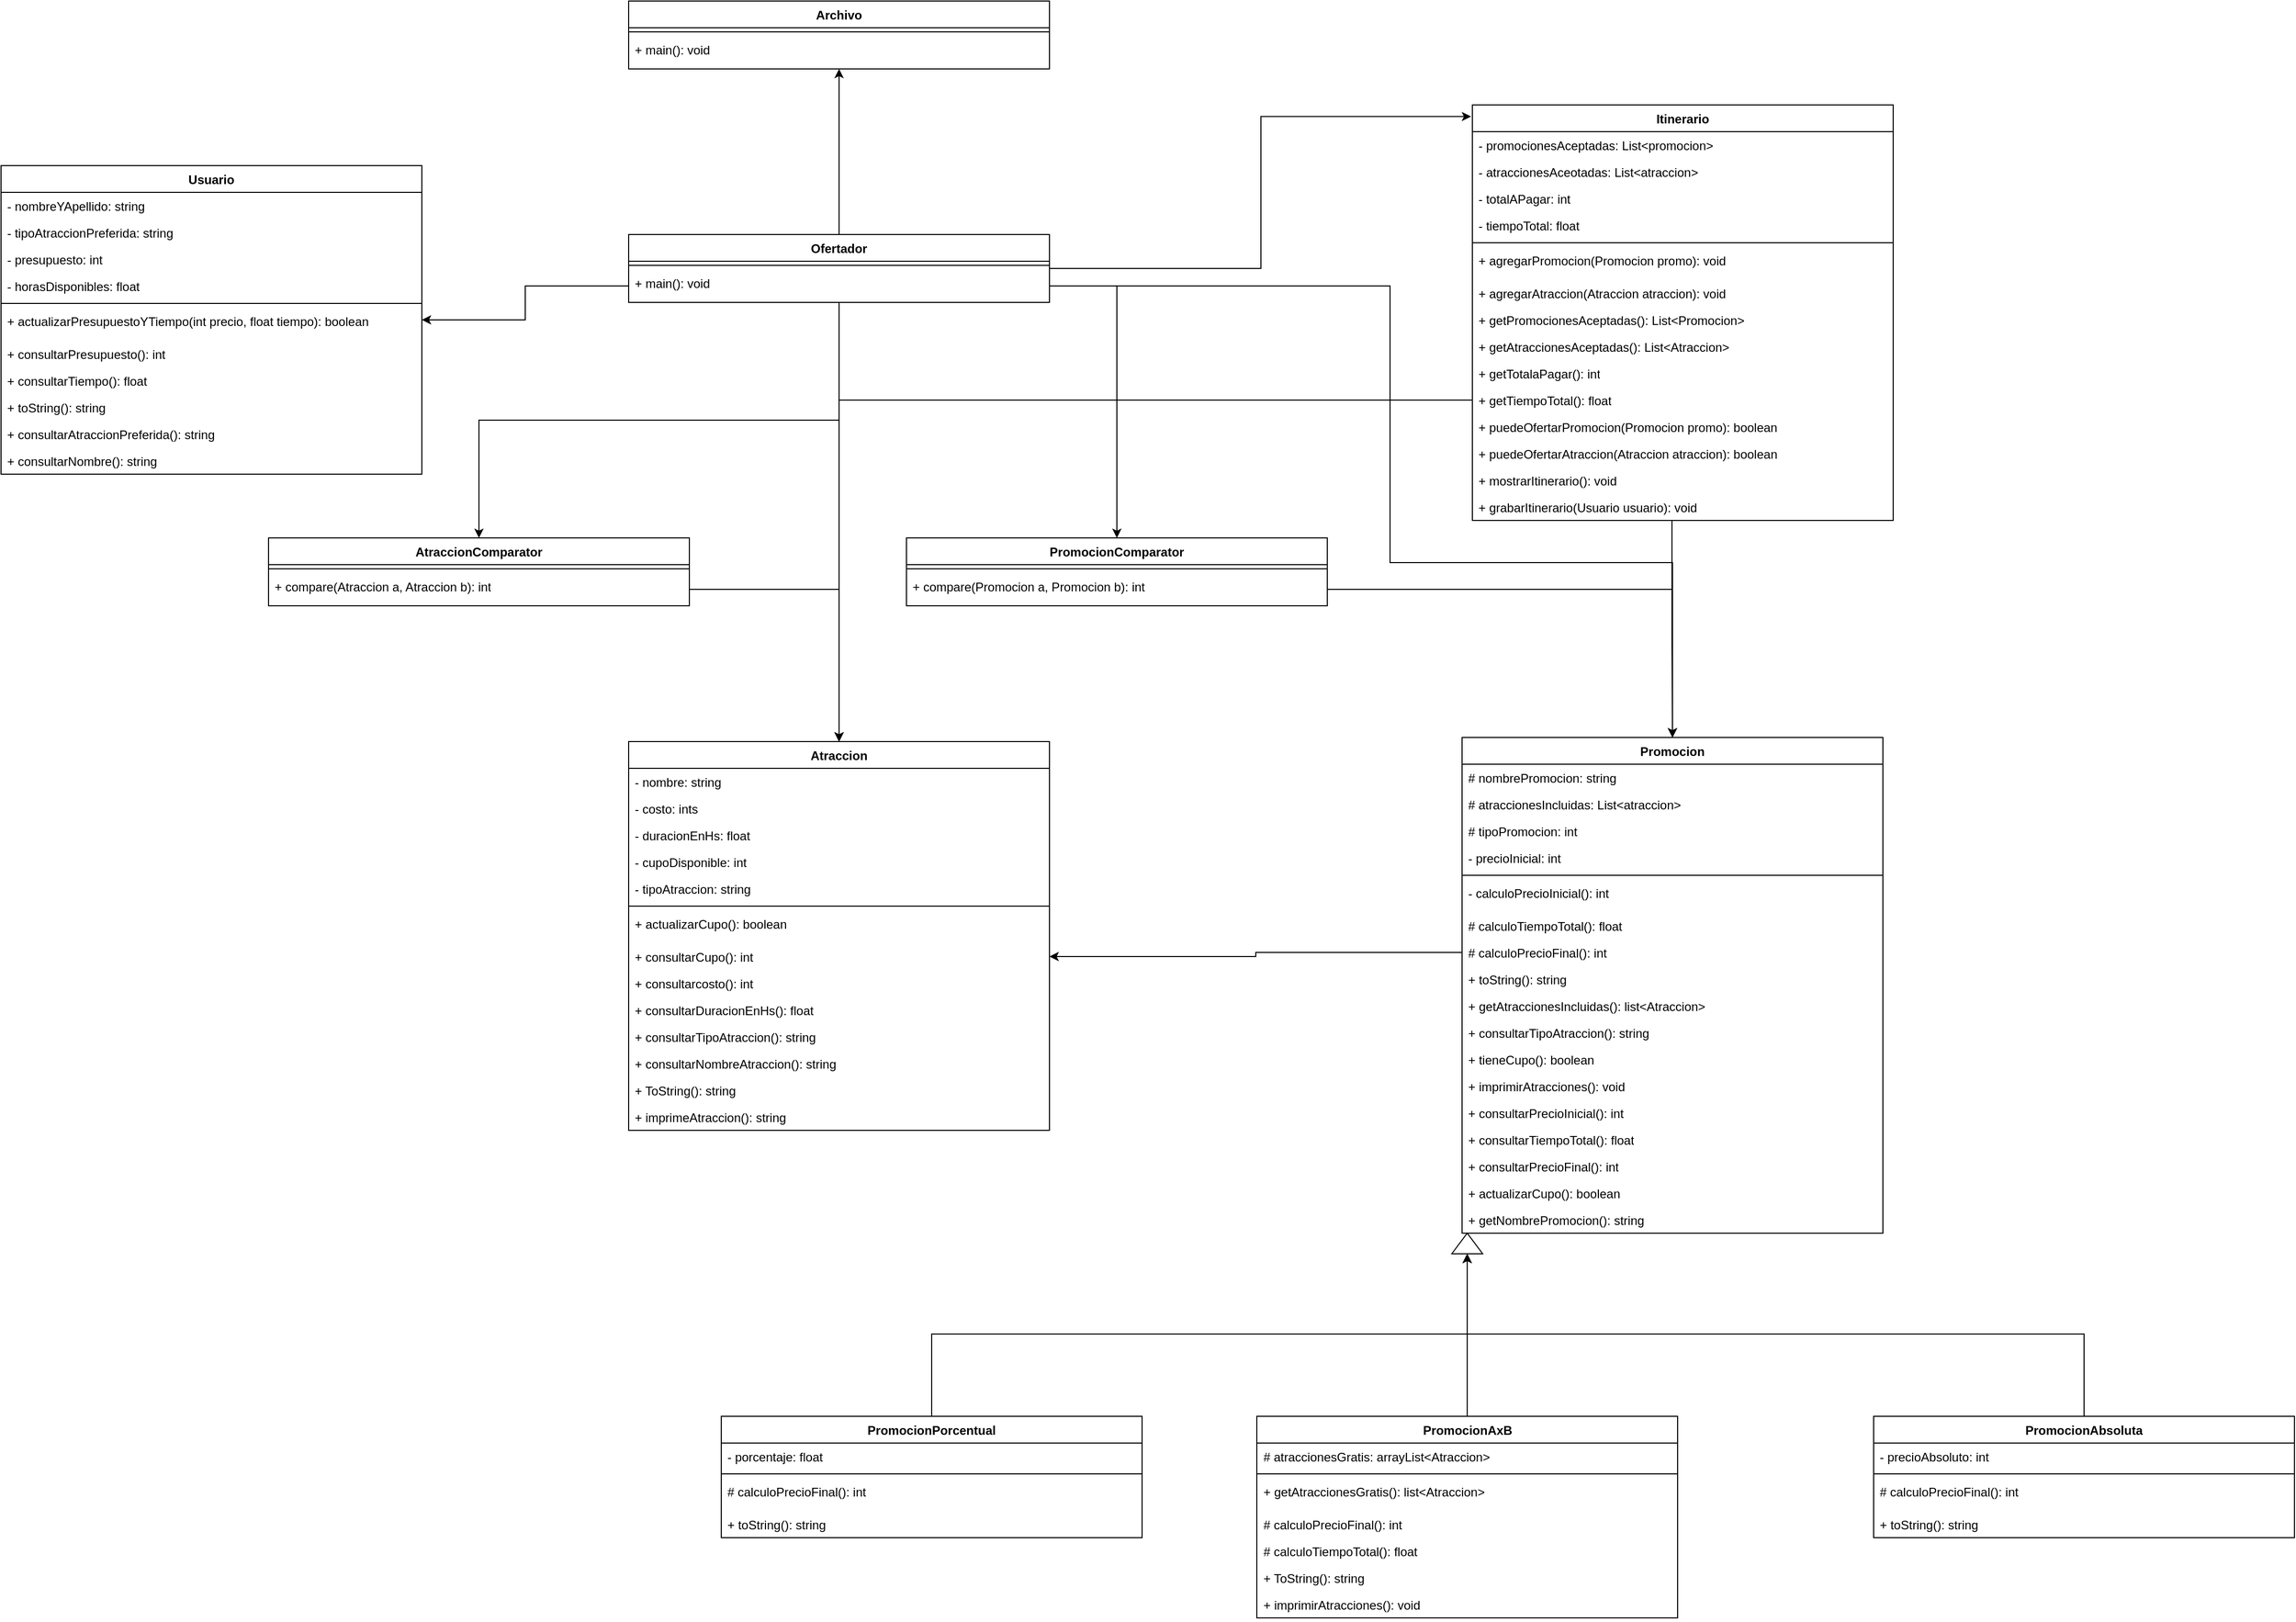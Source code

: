 <mxfile version="14.9.6" type="device"><diagram name="Page-1" id="3zeW66fI66G9H3fedwcW"><mxGraphModel dx="1487" dy="1856" grid="1" gridSize="10" guides="1" tooltips="1" connect="1" arrows="1" fold="1" page="1" pageScale="1" pageWidth="827" pageHeight="1169" math="0" shadow="0"><root><mxCell id="0"/><mxCell id="1" parent="0"/><mxCell id="dffVKdF7qDzuD91otGVz-9" value="Usuario" style="swimlane;fontStyle=1;align=center;verticalAlign=top;childLayout=stackLayout;horizontal=1;startSize=26;horizontalStack=0;resizeParent=1;resizeParentMax=0;resizeLast=0;collapsible=1;marginBottom=0;whiteSpace=wrap;html=1;" parent="1" vertex="1"><mxGeometry x="50" y="94" width="409" height="300" as="geometry"/></mxCell><mxCell id="dffVKdF7qDzuD91otGVz-10" value="- nombreYApellido: string" style="text;strokeColor=none;fillColor=none;align=left;verticalAlign=top;spacingLeft=4;spacingRight=4;overflow=hidden;rotatable=0;points=[[0,0.5],[1,0.5]];portConstraint=eastwest;whiteSpace=wrap;html=1;" parent="dffVKdF7qDzuD91otGVz-9" vertex="1"><mxGeometry y="26" width="409" height="26" as="geometry"/></mxCell><mxCell id="dffVKdF7qDzuD91otGVz-11" value="- tipoAtraccionPreferida: string" style="text;strokeColor=none;fillColor=none;align=left;verticalAlign=top;spacingLeft=4;spacingRight=4;overflow=hidden;rotatable=0;points=[[0,0.5],[1,0.5]];portConstraint=eastwest;whiteSpace=wrap;html=1;" parent="dffVKdF7qDzuD91otGVz-9" vertex="1"><mxGeometry y="52" width="409" height="26" as="geometry"/></mxCell><mxCell id="dffVKdF7qDzuD91otGVz-12" value="- presupuesto: int&lt;span style=&quot;white-space: pre&quot;&gt;&#9;&lt;/span&gt;" style="text;strokeColor=none;fillColor=none;align=left;verticalAlign=top;spacingLeft=4;spacingRight=4;overflow=hidden;rotatable=0;points=[[0,0.5],[1,0.5]];portConstraint=eastwest;whiteSpace=wrap;html=1;" parent="dffVKdF7qDzuD91otGVz-9" vertex="1"><mxGeometry y="78" width="409" height="26" as="geometry"/></mxCell><mxCell id="dffVKdF7qDzuD91otGVz-13" value="- horasDisponibles: float" style="text;strokeColor=none;fillColor=none;align=left;verticalAlign=top;spacingLeft=4;spacingRight=4;overflow=hidden;rotatable=0;points=[[0,0.5],[1,0.5]];portConstraint=eastwest;whiteSpace=wrap;html=1;" parent="dffVKdF7qDzuD91otGVz-9" vertex="1"><mxGeometry y="104" width="409" height="26" as="geometry"/></mxCell><mxCell id="dffVKdF7qDzuD91otGVz-14" value="" style="line;strokeWidth=1;fillColor=none;align=left;verticalAlign=middle;spacingTop=-1;spacingLeft=3;spacingRight=3;rotatable=0;labelPosition=right;points=[];portConstraint=eastwest;strokeColor=inherit;" parent="dffVKdF7qDzuD91otGVz-9" vertex="1"><mxGeometry y="130" width="409" height="8" as="geometry"/></mxCell><mxCell id="dffVKdF7qDzuD91otGVz-15" value="+ actualizarPresupuestoYTiempo(int precio, float tiempo): boolean" style="text;strokeColor=none;fillColor=none;align=left;verticalAlign=top;spacingLeft=4;spacingRight=4;overflow=hidden;rotatable=0;points=[[0,0.5],[1,0.5]];portConstraint=eastwest;whiteSpace=wrap;html=1;" parent="dffVKdF7qDzuD91otGVz-9" vertex="1"><mxGeometry y="138" width="409" height="32" as="geometry"/></mxCell><mxCell id="dffVKdF7qDzuD91otGVz-16" value="+ consultarPresupuesto(): int" style="text;strokeColor=none;fillColor=none;align=left;verticalAlign=top;spacingLeft=4;spacingRight=4;overflow=hidden;rotatable=0;points=[[0,0.5],[1,0.5]];portConstraint=eastwest;whiteSpace=wrap;html=1;" parent="dffVKdF7qDzuD91otGVz-9" vertex="1"><mxGeometry y="170" width="409" height="26" as="geometry"/></mxCell><mxCell id="dffVKdF7qDzuD91otGVz-28" value="+ consultarTiempo(): float" style="text;strokeColor=none;fillColor=none;align=left;verticalAlign=top;spacingLeft=4;spacingRight=4;overflow=hidden;rotatable=0;points=[[0,0.5],[1,0.5]];portConstraint=eastwest;whiteSpace=wrap;html=1;" parent="dffVKdF7qDzuD91otGVz-9" vertex="1"><mxGeometry y="196" width="409" height="26" as="geometry"/></mxCell><mxCell id="dffVKdF7qDzuD91otGVz-29" value="+ toString(): string" style="text;strokeColor=none;fillColor=none;align=left;verticalAlign=top;spacingLeft=4;spacingRight=4;overflow=hidden;rotatable=0;points=[[0,0.5],[1,0.5]];portConstraint=eastwest;whiteSpace=wrap;html=1;" parent="dffVKdF7qDzuD91otGVz-9" vertex="1"><mxGeometry y="222" width="409" height="26" as="geometry"/></mxCell><mxCell id="dffVKdF7qDzuD91otGVz-50" value="+ consultarAtraccionPreferida(): string" style="text;strokeColor=none;fillColor=none;align=left;verticalAlign=top;spacingLeft=4;spacingRight=4;overflow=hidden;rotatable=0;points=[[0,0.5],[1,0.5]];portConstraint=eastwest;whiteSpace=wrap;html=1;" parent="dffVKdF7qDzuD91otGVz-9" vertex="1"><mxGeometry y="248" width="409" height="26" as="geometry"/></mxCell><mxCell id="dffVKdF7qDzuD91otGVz-51" value="+ consultarNombre(): string" style="text;strokeColor=none;fillColor=none;align=left;verticalAlign=top;spacingLeft=4;spacingRight=4;overflow=hidden;rotatable=0;points=[[0,0.5],[1,0.5]];portConstraint=eastwest;whiteSpace=wrap;html=1;" parent="dffVKdF7qDzuD91otGVz-9" vertex="1"><mxGeometry y="274" width="409" height="26" as="geometry"/></mxCell><mxCell id="ygkZCe5_BFqrU6f6_W9n-13" style="edgeStyle=orthogonalEdgeStyle;rounded=0;orthogonalLoop=1;jettySize=auto;html=1;entryX=0;entryY=0.5;entryDx=0;entryDy=0;" edge="1" parent="1" source="dffVKdF7qDzuD91otGVz-52" target="ygkZCe5_BFqrU6f6_W9n-10"><mxGeometry relative="1" as="geometry"><Array as="points"><mxPoint x="955" y="1230"/><mxPoint x="1475" y="1230"/></Array></mxGeometry></mxCell><mxCell id="dffVKdF7qDzuD91otGVz-52" value="PromocionPorcentual" style="swimlane;fontStyle=1;align=center;verticalAlign=top;childLayout=stackLayout;horizontal=1;startSize=26;horizontalStack=0;resizeParent=1;resizeParentMax=0;resizeLast=0;collapsible=1;marginBottom=0;whiteSpace=wrap;html=1;" parent="1" vertex="1"><mxGeometry x="750" y="1310" width="409" height="118" as="geometry"/></mxCell><mxCell id="dffVKdF7qDzuD91otGVz-53" value="- porcentaje: float" style="text;strokeColor=none;fillColor=none;align=left;verticalAlign=top;spacingLeft=4;spacingRight=4;overflow=hidden;rotatable=0;points=[[0,0.5],[1,0.5]];portConstraint=eastwest;whiteSpace=wrap;html=1;" parent="dffVKdF7qDzuD91otGVz-52" vertex="1"><mxGeometry y="26" width="409" height="26" as="geometry"/></mxCell><mxCell id="dffVKdF7qDzuD91otGVz-57" value="" style="line;strokeWidth=1;fillColor=none;align=left;verticalAlign=middle;spacingTop=-1;spacingLeft=3;spacingRight=3;rotatable=0;labelPosition=right;points=[];portConstraint=eastwest;strokeColor=inherit;" parent="dffVKdF7qDzuD91otGVz-52" vertex="1"><mxGeometry y="52" width="409" height="8" as="geometry"/></mxCell><mxCell id="dffVKdF7qDzuD91otGVz-58" value="# calculoPrecioFinal(): int" style="text;strokeColor=none;fillColor=none;align=left;verticalAlign=top;spacingLeft=4;spacingRight=4;overflow=hidden;rotatable=0;points=[[0,0.5],[1,0.5]];portConstraint=eastwest;whiteSpace=wrap;html=1;" parent="dffVKdF7qDzuD91otGVz-52" vertex="1"><mxGeometry y="60" width="409" height="32" as="geometry"/></mxCell><mxCell id="dffVKdF7qDzuD91otGVz-61" value="+ toString(): string" style="text;strokeColor=none;fillColor=none;align=left;verticalAlign=top;spacingLeft=4;spacingRight=4;overflow=hidden;rotatable=0;points=[[0,0.5],[1,0.5]];portConstraint=eastwest;whiteSpace=wrap;html=1;" parent="dffVKdF7qDzuD91otGVz-52" vertex="1"><mxGeometry y="92" width="409" height="26" as="geometry"/></mxCell><mxCell id="ygkZCe5_BFqrU6f6_W9n-12" style="edgeStyle=orthogonalEdgeStyle;rounded=0;orthogonalLoop=1;jettySize=auto;html=1;entryX=0;entryY=0.5;entryDx=0;entryDy=0;" edge="1" parent="1" source="dffVKdF7qDzuD91otGVz-64" target="ygkZCe5_BFqrU6f6_W9n-10"><mxGeometry relative="1" as="geometry"/></mxCell><mxCell id="dffVKdF7qDzuD91otGVz-64" value="PromocionAxB" style="swimlane;fontStyle=1;align=center;verticalAlign=top;childLayout=stackLayout;horizontal=1;startSize=26;horizontalStack=0;resizeParent=1;resizeParentMax=0;resizeLast=0;collapsible=1;marginBottom=0;whiteSpace=wrap;html=1;" parent="1" vertex="1"><mxGeometry x="1270.5" y="1310" width="409" height="196" as="geometry"/></mxCell><mxCell id="dffVKdF7qDzuD91otGVz-65" value="# atraccionesGratis: arrayList&amp;lt;Atraccion&amp;gt;" style="text;strokeColor=none;fillColor=none;align=left;verticalAlign=top;spacingLeft=4;spacingRight=4;overflow=hidden;rotatable=0;points=[[0,0.5],[1,0.5]];portConstraint=eastwest;whiteSpace=wrap;html=1;" parent="dffVKdF7qDzuD91otGVz-64" vertex="1"><mxGeometry y="26" width="409" height="26" as="geometry"/></mxCell><mxCell id="dffVKdF7qDzuD91otGVz-66" value="" style="line;strokeWidth=1;fillColor=none;align=left;verticalAlign=middle;spacingTop=-1;spacingLeft=3;spacingRight=3;rotatable=0;labelPosition=right;points=[];portConstraint=eastwest;strokeColor=inherit;" parent="dffVKdF7qDzuD91otGVz-64" vertex="1"><mxGeometry y="52" width="409" height="8" as="geometry"/></mxCell><mxCell id="dffVKdF7qDzuD91otGVz-67" value="+ getAtraccionesGratis(): list&amp;lt;Atraccion&amp;gt;" style="text;strokeColor=none;fillColor=none;align=left;verticalAlign=top;spacingLeft=4;spacingRight=4;overflow=hidden;rotatable=0;points=[[0,0.5],[1,0.5]];portConstraint=eastwest;whiteSpace=wrap;html=1;" parent="dffVKdF7qDzuD91otGVz-64" vertex="1"><mxGeometry y="60" width="409" height="32" as="geometry"/></mxCell><mxCell id="dffVKdF7qDzuD91otGVz-68" value="# calculoPrecioFinal(): int" style="text;strokeColor=none;fillColor=none;align=left;verticalAlign=top;spacingLeft=4;spacingRight=4;overflow=hidden;rotatable=0;points=[[0,0.5],[1,0.5]];portConstraint=eastwest;whiteSpace=wrap;html=1;" parent="dffVKdF7qDzuD91otGVz-64" vertex="1"><mxGeometry y="92" width="409" height="26" as="geometry"/></mxCell><mxCell id="dffVKdF7qDzuD91otGVz-69" value="# calculoTiempoTotal(): float" style="text;strokeColor=none;fillColor=none;align=left;verticalAlign=top;spacingLeft=4;spacingRight=4;overflow=hidden;rotatable=0;points=[[0,0.5],[1,0.5]];portConstraint=eastwest;whiteSpace=wrap;html=1;" parent="dffVKdF7qDzuD91otGVz-64" vertex="1"><mxGeometry y="118" width="409" height="26" as="geometry"/></mxCell><mxCell id="dffVKdF7qDzuD91otGVz-70" value="+ ToString(): string&lt;span style=&quot;color: rgba(0 , 0 , 0 , 0) ; font-family: monospace ; font-size: 0px&quot;&gt;%3CmxGraphModel%3E%3Croot%3E%3CmxCell%20id%3D%220%22%2F%3E%3CmxCell%20id%3D%221%22%20parent%3D%220%22%2F%3E%3CmxCell%20id%3D%222%22%20value%3D%22%2B%20calculoTiempoTotal()%3A%20float%22%20style%3D%22text%3BstrokeColor%3Dnone%3BfillColor%3Dnone%3Balign%3Dleft%3BverticalAlign%3Dtop%3BspacingLeft%3D4%3BspacingRight%3D4%3Boverflow%3Dhidden%3Brotatable%3D0%3Bpoints%3D%5B%5B0%2C0.5%5D%2C%5B1%2C0.5%5D%5D%3BportConstraint%3Deastwest%3BwhiteSpace%3Dwrap%3Bhtml%3D1%3B%22%20vertex%3D%221%22%20parent%3D%221%22%3E%3CmxGeometry%20x%3D%221510%22%20y%3D%22-542%22%20width%3D%22409%22%20height%3D%2226%22%20as%3D%22geometry%22%2F%3E%3C%2FmxCell%3E%3C%2Froot%3E%3C%2FmxGraphModel%3E&lt;/span&gt;" style="text;strokeColor=none;fillColor=none;align=left;verticalAlign=top;spacingLeft=4;spacingRight=4;overflow=hidden;rotatable=0;points=[[0,0.5],[1,0.5]];portConstraint=eastwest;whiteSpace=wrap;html=1;" parent="dffVKdF7qDzuD91otGVz-64" vertex="1"><mxGeometry y="144" width="409" height="26" as="geometry"/></mxCell><mxCell id="dffVKdF7qDzuD91otGVz-71" value="+ imprimirAtracciones(): void&lt;span style=&quot;color: rgba(0 , 0 , 0 , 0) ; font-family: monospace ; font-size: 0px&quot;&gt;%3CmxGraphModel%3E%3Croot%3E%3CmxCell%20id%3D%220%22%2F%3E%3CmxCell%20id%3D%221%22%20parent%3D%220%22%2F%3E%3CmxCell%20id%3D%222%22%20value%3D%22%2B%20calculoTiempoTotal()%3A%20float%22%20style%3D%22text%3BstrokeColor%3Dnone%3BfillColor%3Dnone%3Balign%3Dleft%3BverticalAlign%3Dtop%3BspacingLeft%3D4%3BspacingRight%3D4%3Boverflow%3Dhidden%3Brotatable%3D0%3Bpoints%3D%5B%5B0%2C0.5%5D%2C%5B1%2C0.5%5D%5D%3BportConstraint%3Deastwest%3BwhiteSpace%3Dwrap%3Bhtml%3D1%3B%22%20vertex%3D%221%22%20parent%3D%221%22%3E%3CmxGeometry%20x%3D%221510%22%20y%3D%22-542%22%20width%3D%22409%22%20height%3D%2226%22%20as%3D%22geometry%22%2F%3E%3C%2FmxCell%3E%3C%2Froot%3E%3C%2FmxGraphModel%3E&lt;/span&gt;" style="text;strokeColor=none;fillColor=none;align=left;verticalAlign=top;spacingLeft=4;spacingRight=4;overflow=hidden;rotatable=0;points=[[0,0.5],[1,0.5]];portConstraint=eastwest;whiteSpace=wrap;html=1;" parent="dffVKdF7qDzuD91otGVz-64" vertex="1"><mxGeometry y="170" width="409" height="26" as="geometry"/></mxCell><mxCell id="ygkZCe5_BFqrU6f6_W9n-14" style="edgeStyle=orthogonalEdgeStyle;rounded=0;orthogonalLoop=1;jettySize=auto;html=1;entryX=0;entryY=0.5;entryDx=0;entryDy=0;" edge="1" parent="1" source="dffVKdF7qDzuD91otGVz-72" target="ygkZCe5_BFqrU6f6_W9n-10"><mxGeometry relative="1" as="geometry"><Array as="points"><mxPoint x="2075" y="1230"/><mxPoint x="1475" y="1230"/></Array></mxGeometry></mxCell><mxCell id="dffVKdF7qDzuD91otGVz-72" value="PromocionAbsoluta" style="swimlane;fontStyle=1;align=center;verticalAlign=top;childLayout=stackLayout;horizontal=1;startSize=26;horizontalStack=0;resizeParent=1;resizeParentMax=0;resizeLast=0;collapsible=1;marginBottom=0;whiteSpace=wrap;html=1;" parent="1" vertex="1"><mxGeometry x="1870" y="1310" width="409" height="118" as="geometry"/></mxCell><mxCell id="dffVKdF7qDzuD91otGVz-73" value="- precioAbsoluto: int" style="text;strokeColor=none;fillColor=none;align=left;verticalAlign=top;spacingLeft=4;spacingRight=4;overflow=hidden;rotatable=0;points=[[0,0.5],[1,0.5]];portConstraint=eastwest;whiteSpace=wrap;html=1;" parent="dffVKdF7qDzuD91otGVz-72" vertex="1"><mxGeometry y="26" width="409" height="26" as="geometry"/></mxCell><mxCell id="dffVKdF7qDzuD91otGVz-74" value="" style="line;strokeWidth=1;fillColor=none;align=left;verticalAlign=middle;spacingTop=-1;spacingLeft=3;spacingRight=3;rotatable=0;labelPosition=right;points=[];portConstraint=eastwest;strokeColor=inherit;" parent="dffVKdF7qDzuD91otGVz-72" vertex="1"><mxGeometry y="52" width="409" height="8" as="geometry"/></mxCell><mxCell id="dffVKdF7qDzuD91otGVz-75" value="# calculoPrecioFinal(): int" style="text;strokeColor=none;fillColor=none;align=left;verticalAlign=top;spacingLeft=4;spacingRight=4;overflow=hidden;rotatable=0;points=[[0,0.5],[1,0.5]];portConstraint=eastwest;whiteSpace=wrap;html=1;" parent="dffVKdF7qDzuD91otGVz-72" vertex="1"><mxGeometry y="60" width="409" height="32" as="geometry"/></mxCell><mxCell id="dffVKdF7qDzuD91otGVz-76" value="+ toString(): string" style="text;strokeColor=none;fillColor=none;align=left;verticalAlign=top;spacingLeft=4;spacingRight=4;overflow=hidden;rotatable=0;points=[[0,0.5],[1,0.5]];portConstraint=eastwest;whiteSpace=wrap;html=1;" parent="dffVKdF7qDzuD91otGVz-72" vertex="1"><mxGeometry y="92" width="409" height="26" as="geometry"/></mxCell><mxCell id="dffVKdF7qDzuD91otGVz-77" value="Promocion" style="swimlane;fontStyle=1;align=center;verticalAlign=top;childLayout=stackLayout;horizontal=1;startSize=26;horizontalStack=0;resizeParent=1;resizeParentMax=0;resizeLast=0;collapsible=1;marginBottom=0;whiteSpace=wrap;html=1;" parent="1" vertex="1"><mxGeometry x="1470" y="650" width="409" height="482" as="geometry"/></mxCell><mxCell id="dffVKdF7qDzuD91otGVz-78" value="# nombrePromocion: string" style="text;strokeColor=none;fillColor=none;align=left;verticalAlign=top;spacingLeft=4;spacingRight=4;overflow=hidden;rotatable=0;points=[[0,0.5],[1,0.5]];portConstraint=eastwest;whiteSpace=wrap;html=1;" parent="dffVKdF7qDzuD91otGVz-77" vertex="1"><mxGeometry y="26" width="409" height="26" as="geometry"/></mxCell><mxCell id="dffVKdF7qDzuD91otGVz-79" value="# atraccionesIncluidas: List&amp;lt;atraccion&amp;gt;" style="text;strokeColor=none;fillColor=none;align=left;verticalAlign=top;spacingLeft=4;spacingRight=4;overflow=hidden;rotatable=0;points=[[0,0.5],[1,0.5]];portConstraint=eastwest;whiteSpace=wrap;html=1;" parent="dffVKdF7qDzuD91otGVz-77" vertex="1"><mxGeometry y="52" width="409" height="26" as="geometry"/></mxCell><mxCell id="dffVKdF7qDzuD91otGVz-80" value="# tipoPromocion: int&lt;span style=&quot;white-space: pre&quot;&gt;&#9;&lt;/span&gt;" style="text;strokeColor=none;fillColor=none;align=left;verticalAlign=top;spacingLeft=4;spacingRight=4;overflow=hidden;rotatable=0;points=[[0,0.5],[1,0.5]];portConstraint=eastwest;whiteSpace=wrap;html=1;" parent="dffVKdF7qDzuD91otGVz-77" vertex="1"><mxGeometry y="78" width="409" height="26" as="geometry"/></mxCell><mxCell id="dffVKdF7qDzuD91otGVz-81" value="- precioInicial: int" style="text;strokeColor=none;fillColor=none;align=left;verticalAlign=top;spacingLeft=4;spacingRight=4;overflow=hidden;rotatable=0;points=[[0,0.5],[1,0.5]];portConstraint=eastwest;whiteSpace=wrap;html=1;" parent="dffVKdF7qDzuD91otGVz-77" vertex="1"><mxGeometry y="104" width="409" height="26" as="geometry"/></mxCell><mxCell id="dffVKdF7qDzuD91otGVz-82" value="" style="line;strokeWidth=1;fillColor=none;align=left;verticalAlign=middle;spacingTop=-1;spacingLeft=3;spacingRight=3;rotatable=0;labelPosition=right;points=[];portConstraint=eastwest;strokeColor=inherit;" parent="dffVKdF7qDzuD91otGVz-77" vertex="1"><mxGeometry y="130" width="409" height="8" as="geometry"/></mxCell><mxCell id="dffVKdF7qDzuD91otGVz-83" value="- calculoPrecioInicial(): int" style="text;strokeColor=none;fillColor=none;align=left;verticalAlign=top;spacingLeft=4;spacingRight=4;overflow=hidden;rotatable=0;points=[[0,0.5],[1,0.5]];portConstraint=eastwest;whiteSpace=wrap;html=1;" parent="dffVKdF7qDzuD91otGVz-77" vertex="1"><mxGeometry y="138" width="409" height="32" as="geometry"/></mxCell><mxCell id="dffVKdF7qDzuD91otGVz-84" value="# calculoTiempoTotal(): float" style="text;strokeColor=none;fillColor=none;align=left;verticalAlign=top;spacingLeft=4;spacingRight=4;overflow=hidden;rotatable=0;points=[[0,0.5],[1,0.5]];portConstraint=eastwest;whiteSpace=wrap;html=1;" parent="dffVKdF7qDzuD91otGVz-77" vertex="1"><mxGeometry y="170" width="409" height="26" as="geometry"/></mxCell><mxCell id="dffVKdF7qDzuD91otGVz-85" value="# calculoPrecioFinal(): int" style="text;strokeColor=none;fillColor=none;align=left;verticalAlign=top;spacingLeft=4;spacingRight=4;overflow=hidden;rotatable=0;points=[[0,0.5],[1,0.5]];portConstraint=eastwest;whiteSpace=wrap;html=1;" parent="dffVKdF7qDzuD91otGVz-77" vertex="1"><mxGeometry y="196" width="409" height="26" as="geometry"/></mxCell><mxCell id="dffVKdF7qDzuD91otGVz-86" value="+ toString(): string" style="text;strokeColor=none;fillColor=none;align=left;verticalAlign=top;spacingLeft=4;spacingRight=4;overflow=hidden;rotatable=0;points=[[0,0.5],[1,0.5]];portConstraint=eastwest;whiteSpace=wrap;html=1;" parent="dffVKdF7qDzuD91otGVz-77" vertex="1"><mxGeometry y="222" width="409" height="26" as="geometry"/></mxCell><mxCell id="dffVKdF7qDzuD91otGVz-87" value="+ getAtraccionesIncluidas(): list&amp;lt;Atraccion&amp;gt;" style="text;strokeColor=none;fillColor=none;align=left;verticalAlign=top;spacingLeft=4;spacingRight=4;overflow=hidden;rotatable=0;points=[[0,0.5],[1,0.5]];portConstraint=eastwest;whiteSpace=wrap;html=1;" parent="dffVKdF7qDzuD91otGVz-77" vertex="1"><mxGeometry y="248" width="409" height="26" as="geometry"/></mxCell><mxCell id="dffVKdF7qDzuD91otGVz-88" value="+ consultarTipoAtraccion(): string" style="text;strokeColor=none;fillColor=none;align=left;verticalAlign=top;spacingLeft=4;spacingRight=4;overflow=hidden;rotatable=0;points=[[0,0.5],[1,0.5]];portConstraint=eastwest;whiteSpace=wrap;html=1;" parent="dffVKdF7qDzuD91otGVz-77" vertex="1"><mxGeometry y="274" width="409" height="26" as="geometry"/></mxCell><mxCell id="dffVKdF7qDzuD91otGVz-89" value="+ tieneCupo(): boolean" style="text;strokeColor=none;fillColor=none;align=left;verticalAlign=top;spacingLeft=4;spacingRight=4;overflow=hidden;rotatable=0;points=[[0,0.5],[1,0.5]];portConstraint=eastwest;whiteSpace=wrap;html=1;" parent="dffVKdF7qDzuD91otGVz-77" vertex="1"><mxGeometry y="300" width="409" height="26" as="geometry"/></mxCell><mxCell id="dffVKdF7qDzuD91otGVz-90" value="+ imprimirAtracciones(): void" style="text;strokeColor=none;fillColor=none;align=left;verticalAlign=top;spacingLeft=4;spacingRight=4;overflow=hidden;rotatable=0;points=[[0,0.5],[1,0.5]];portConstraint=eastwest;whiteSpace=wrap;html=1;" parent="dffVKdF7qDzuD91otGVz-77" vertex="1"><mxGeometry y="326" width="409" height="26" as="geometry"/></mxCell><mxCell id="dffVKdF7qDzuD91otGVz-91" value="+ consultarPrecioInicial(): int" style="text;strokeColor=none;fillColor=none;align=left;verticalAlign=top;spacingLeft=4;spacingRight=4;overflow=hidden;rotatable=0;points=[[0,0.5],[1,0.5]];portConstraint=eastwest;whiteSpace=wrap;html=1;" parent="dffVKdF7qDzuD91otGVz-77" vertex="1"><mxGeometry y="352" width="409" height="26" as="geometry"/></mxCell><mxCell id="dffVKdF7qDzuD91otGVz-92" value="+ consultarTiempoTotal(): float" style="text;strokeColor=none;fillColor=none;align=left;verticalAlign=top;spacingLeft=4;spacingRight=4;overflow=hidden;rotatable=0;points=[[0,0.5],[1,0.5]];portConstraint=eastwest;whiteSpace=wrap;html=1;" parent="dffVKdF7qDzuD91otGVz-77" vertex="1"><mxGeometry y="378" width="409" height="26" as="geometry"/></mxCell><mxCell id="dffVKdF7qDzuD91otGVz-93" value="+ consultarPrecioFinal(): int" style="text;strokeColor=none;fillColor=none;align=left;verticalAlign=top;spacingLeft=4;spacingRight=4;overflow=hidden;rotatable=0;points=[[0,0.5],[1,0.5]];portConstraint=eastwest;whiteSpace=wrap;html=1;" parent="dffVKdF7qDzuD91otGVz-77" vertex="1"><mxGeometry y="404" width="409" height="26" as="geometry"/></mxCell><mxCell id="dffVKdF7qDzuD91otGVz-94" value="+ actualizarCupo(): boolean" style="text;strokeColor=none;fillColor=none;align=left;verticalAlign=top;spacingLeft=4;spacingRight=4;overflow=hidden;rotatable=0;points=[[0,0.5],[1,0.5]];portConstraint=eastwest;whiteSpace=wrap;html=1;" parent="dffVKdF7qDzuD91otGVz-77" vertex="1"><mxGeometry y="430" width="409" height="26" as="geometry"/></mxCell><mxCell id="dffVKdF7qDzuD91otGVz-95" value="+ getNombrePromocion(): string" style="text;strokeColor=none;fillColor=none;align=left;verticalAlign=top;spacingLeft=4;spacingRight=4;overflow=hidden;rotatable=0;points=[[0,0.5],[1,0.5]];portConstraint=eastwest;whiteSpace=wrap;html=1;" parent="dffVKdF7qDzuD91otGVz-77" vertex="1"><mxGeometry y="456" width="409" height="26" as="geometry"/></mxCell><mxCell id="ygkZCe5_BFqrU6f6_W9n-30" style="edgeStyle=orthogonalEdgeStyle;rounded=0;orthogonalLoop=1;jettySize=auto;html=1;entryX=0.5;entryY=0;entryDx=0;entryDy=0;" edge="1" parent="1" source="dffVKdF7qDzuD91otGVz-96" target="dffVKdF7qDzuD91otGVz-77"><mxGeometry relative="1" as="geometry"><Array as="points"><mxPoint x="1674" y="550"/><mxPoint x="1674" y="550"/></Array></mxGeometry></mxCell><mxCell id="dffVKdF7qDzuD91otGVz-96" value="Itinerario" style="swimlane;fontStyle=1;align=center;verticalAlign=top;childLayout=stackLayout;horizontal=1;startSize=26;horizontalStack=0;resizeParent=1;resizeParentMax=0;resizeLast=0;collapsible=1;marginBottom=0;whiteSpace=wrap;html=1;" parent="1" vertex="1"><mxGeometry x="1480" y="35" width="409" height="404" as="geometry"/></mxCell><mxCell id="dffVKdF7qDzuD91otGVz-97" value="- promocionesAceptadas: List&amp;lt;promocion&amp;gt;" style="text;strokeColor=none;fillColor=none;align=left;verticalAlign=top;spacingLeft=4;spacingRight=4;overflow=hidden;rotatable=0;points=[[0,0.5],[1,0.5]];portConstraint=eastwest;whiteSpace=wrap;html=1;" parent="dffVKdF7qDzuD91otGVz-96" vertex="1"><mxGeometry y="26" width="409" height="26" as="geometry"/></mxCell><mxCell id="dffVKdF7qDzuD91otGVz-98" value="- atraccionesAceotadas: List&amp;lt;atraccion&amp;gt;" style="text;strokeColor=none;fillColor=none;align=left;verticalAlign=top;spacingLeft=4;spacingRight=4;overflow=hidden;rotatable=0;points=[[0,0.5],[1,0.5]];portConstraint=eastwest;whiteSpace=wrap;html=1;" parent="dffVKdF7qDzuD91otGVz-96" vertex="1"><mxGeometry y="52" width="409" height="26" as="geometry"/></mxCell><mxCell id="dffVKdF7qDzuD91otGVz-99" value="- totalAPagar: int&lt;span style=&quot;white-space: pre&quot;&gt;&#9;&lt;/span&gt;" style="text;strokeColor=none;fillColor=none;align=left;verticalAlign=top;spacingLeft=4;spacingRight=4;overflow=hidden;rotatable=0;points=[[0,0.5],[1,0.5]];portConstraint=eastwest;whiteSpace=wrap;html=1;" parent="dffVKdF7qDzuD91otGVz-96" vertex="1"><mxGeometry y="78" width="409" height="26" as="geometry"/></mxCell><mxCell id="dffVKdF7qDzuD91otGVz-100" value="- tiempoTotal: float" style="text;strokeColor=none;fillColor=none;align=left;verticalAlign=top;spacingLeft=4;spacingRight=4;overflow=hidden;rotatable=0;points=[[0,0.5],[1,0.5]];portConstraint=eastwest;whiteSpace=wrap;html=1;" parent="dffVKdF7qDzuD91otGVz-96" vertex="1"><mxGeometry y="104" width="409" height="26" as="geometry"/></mxCell><mxCell id="dffVKdF7qDzuD91otGVz-101" value="" style="line;strokeWidth=1;fillColor=none;align=left;verticalAlign=middle;spacingTop=-1;spacingLeft=3;spacingRight=3;rotatable=0;labelPosition=right;points=[];portConstraint=eastwest;strokeColor=inherit;" parent="dffVKdF7qDzuD91otGVz-96" vertex="1"><mxGeometry y="130" width="409" height="8" as="geometry"/></mxCell><mxCell id="dffVKdF7qDzuD91otGVz-102" value="+ agregarPromocion(Promocion promo): void" style="text;strokeColor=none;fillColor=none;align=left;verticalAlign=top;spacingLeft=4;spacingRight=4;overflow=hidden;rotatable=0;points=[[0,0.5],[1,0.5]];portConstraint=eastwest;whiteSpace=wrap;html=1;" parent="dffVKdF7qDzuD91otGVz-96" vertex="1"><mxGeometry y="138" width="409" height="32" as="geometry"/></mxCell><mxCell id="dffVKdF7qDzuD91otGVz-103" value="+ agregarAtraccion(Atraccion atraccion): void" style="text;strokeColor=none;fillColor=none;align=left;verticalAlign=top;spacingLeft=4;spacingRight=4;overflow=hidden;rotatable=0;points=[[0,0.5],[1,0.5]];portConstraint=eastwest;whiteSpace=wrap;html=1;" parent="dffVKdF7qDzuD91otGVz-96" vertex="1"><mxGeometry y="170" width="409" height="26" as="geometry"/></mxCell><mxCell id="dffVKdF7qDzuD91otGVz-104" value="+ getPromocionesAceptadas(): List&amp;lt;Promocion&amp;gt;" style="text;strokeColor=none;fillColor=none;align=left;verticalAlign=top;spacingLeft=4;spacingRight=4;overflow=hidden;rotatable=0;points=[[0,0.5],[1,0.5]];portConstraint=eastwest;whiteSpace=wrap;html=1;" parent="dffVKdF7qDzuD91otGVz-96" vertex="1"><mxGeometry y="196" width="409" height="26" as="geometry"/></mxCell><mxCell id="dffVKdF7qDzuD91otGVz-105" value="+ getAtraccionesAceptadas(): List&amp;lt;Atraccion&amp;gt;" style="text;strokeColor=none;fillColor=none;align=left;verticalAlign=top;spacingLeft=4;spacingRight=4;overflow=hidden;rotatable=0;points=[[0,0.5],[1,0.5]];portConstraint=eastwest;whiteSpace=wrap;html=1;" parent="dffVKdF7qDzuD91otGVz-96" vertex="1"><mxGeometry y="222" width="409" height="26" as="geometry"/></mxCell><mxCell id="dffVKdF7qDzuD91otGVz-106" value="+ getTotalaPagar(): int" style="text;strokeColor=none;fillColor=none;align=left;verticalAlign=top;spacingLeft=4;spacingRight=4;overflow=hidden;rotatable=0;points=[[0,0.5],[1,0.5]];portConstraint=eastwest;whiteSpace=wrap;html=1;" parent="dffVKdF7qDzuD91otGVz-96" vertex="1"><mxGeometry y="248" width="409" height="26" as="geometry"/></mxCell><mxCell id="dffVKdF7qDzuD91otGVz-107" value="+ getTiempoTotal(): float" style="text;strokeColor=none;fillColor=none;align=left;verticalAlign=top;spacingLeft=4;spacingRight=4;overflow=hidden;rotatable=0;points=[[0,0.5],[1,0.5]];portConstraint=eastwest;whiteSpace=wrap;html=1;" parent="dffVKdF7qDzuD91otGVz-96" vertex="1"><mxGeometry y="274" width="409" height="26" as="geometry"/></mxCell><mxCell id="dffVKdF7qDzuD91otGVz-108" value="+ puedeOfertarPromocion(Promocion promo): boolean" style="text;strokeColor=none;fillColor=none;align=left;verticalAlign=top;spacingLeft=4;spacingRight=4;overflow=hidden;rotatable=0;points=[[0,0.5],[1,0.5]];portConstraint=eastwest;whiteSpace=wrap;html=1;" parent="dffVKdF7qDzuD91otGVz-96" vertex="1"><mxGeometry y="300" width="409" height="26" as="geometry"/></mxCell><mxCell id="dffVKdF7qDzuD91otGVz-109" value="+ puedeOfertarAtraccion(Atraccion atraccion): boolean" style="text;strokeColor=none;fillColor=none;align=left;verticalAlign=top;spacingLeft=4;spacingRight=4;overflow=hidden;rotatable=0;points=[[0,0.5],[1,0.5]];portConstraint=eastwest;whiteSpace=wrap;html=1;" parent="dffVKdF7qDzuD91otGVz-96" vertex="1"><mxGeometry y="326" width="409" height="26" as="geometry"/></mxCell><mxCell id="dffVKdF7qDzuD91otGVz-110" value="+ mostrarItinerario(): void" style="text;strokeColor=none;fillColor=none;align=left;verticalAlign=top;spacingLeft=4;spacingRight=4;overflow=hidden;rotatable=0;points=[[0,0.5],[1,0.5]];portConstraint=eastwest;whiteSpace=wrap;html=1;" parent="dffVKdF7qDzuD91otGVz-96" vertex="1"><mxGeometry y="352" width="409" height="26" as="geometry"/></mxCell><mxCell id="dffVKdF7qDzuD91otGVz-111" value="+ grabarItinerario(Usuario usuario): void" style="text;strokeColor=none;fillColor=none;align=left;verticalAlign=top;spacingLeft=4;spacingRight=4;overflow=hidden;rotatable=0;points=[[0,0.5],[1,0.5]];portConstraint=eastwest;whiteSpace=wrap;html=1;" parent="dffVKdF7qDzuD91otGVz-96" vertex="1"><mxGeometry y="378" width="409" height="26" as="geometry"/></mxCell><mxCell id="dffVKdF7qDzuD91otGVz-115" value="Atraccion" style="swimlane;fontStyle=1;align=center;verticalAlign=top;childLayout=stackLayout;horizontal=1;startSize=26;horizontalStack=0;resizeParent=1;resizeParentMax=0;resizeLast=0;collapsible=1;marginBottom=0;whiteSpace=wrap;html=1;" parent="1" vertex="1"><mxGeometry x="660" y="654" width="409" height="378" as="geometry"/></mxCell><mxCell id="dffVKdF7qDzuD91otGVz-116" value="- nombre: string" style="text;strokeColor=none;fillColor=none;align=left;verticalAlign=top;spacingLeft=4;spacingRight=4;overflow=hidden;rotatable=0;points=[[0,0.5],[1,0.5]];portConstraint=eastwest;whiteSpace=wrap;html=1;" parent="dffVKdF7qDzuD91otGVz-115" vertex="1"><mxGeometry y="26" width="409" height="26" as="geometry"/></mxCell><mxCell id="dffVKdF7qDzuD91otGVz-117" value="- costo: ints" style="text;strokeColor=none;fillColor=none;align=left;verticalAlign=top;spacingLeft=4;spacingRight=4;overflow=hidden;rotatable=0;points=[[0,0.5],[1,0.5]];portConstraint=eastwest;whiteSpace=wrap;html=1;" parent="dffVKdF7qDzuD91otGVz-115" vertex="1"><mxGeometry y="52" width="409" height="26" as="geometry"/></mxCell><mxCell id="dffVKdF7qDzuD91otGVz-118" value="- duracionEnHs: float" style="text;strokeColor=none;fillColor=none;align=left;verticalAlign=top;spacingLeft=4;spacingRight=4;overflow=hidden;rotatable=0;points=[[0,0.5],[1,0.5]];portConstraint=eastwest;whiteSpace=wrap;html=1;" parent="dffVKdF7qDzuD91otGVz-115" vertex="1"><mxGeometry y="78" width="409" height="26" as="geometry"/></mxCell><mxCell id="dffVKdF7qDzuD91otGVz-119" value="- cupoDisponible: int" style="text;strokeColor=none;fillColor=none;align=left;verticalAlign=top;spacingLeft=4;spacingRight=4;overflow=hidden;rotatable=0;points=[[0,0.5],[1,0.5]];portConstraint=eastwest;whiteSpace=wrap;html=1;" parent="dffVKdF7qDzuD91otGVz-115" vertex="1"><mxGeometry y="104" width="409" height="26" as="geometry"/></mxCell><mxCell id="dffVKdF7qDzuD91otGVz-127" value="- tipoAtraccion: string" style="text;strokeColor=none;fillColor=none;align=left;verticalAlign=top;spacingLeft=4;spacingRight=4;overflow=hidden;rotatable=0;points=[[0,0.5],[1,0.5]];portConstraint=eastwest;whiteSpace=wrap;html=1;" parent="dffVKdF7qDzuD91otGVz-115" vertex="1"><mxGeometry y="130" width="409" height="26" as="geometry"/></mxCell><mxCell id="dffVKdF7qDzuD91otGVz-120" value="" style="line;strokeWidth=1;fillColor=none;align=left;verticalAlign=middle;spacingTop=-1;spacingLeft=3;spacingRight=3;rotatable=0;labelPosition=right;points=[];portConstraint=eastwest;strokeColor=inherit;" parent="dffVKdF7qDzuD91otGVz-115" vertex="1"><mxGeometry y="156" width="409" height="8" as="geometry"/></mxCell><mxCell id="dffVKdF7qDzuD91otGVz-121" value="+ actualizarCupo(): boolean" style="text;strokeColor=none;fillColor=none;align=left;verticalAlign=top;spacingLeft=4;spacingRight=4;overflow=hidden;rotatable=0;points=[[0,0.5],[1,0.5]];portConstraint=eastwest;whiteSpace=wrap;html=1;" parent="dffVKdF7qDzuD91otGVz-115" vertex="1"><mxGeometry y="164" width="409" height="32" as="geometry"/></mxCell><mxCell id="dffVKdF7qDzuD91otGVz-122" value="+ consultarCupo(): int" style="text;strokeColor=none;fillColor=none;align=left;verticalAlign=top;spacingLeft=4;spacingRight=4;overflow=hidden;rotatable=0;points=[[0,0.5],[1,0.5]];portConstraint=eastwest;whiteSpace=wrap;html=1;" parent="dffVKdF7qDzuD91otGVz-115" vertex="1"><mxGeometry y="196" width="409" height="26" as="geometry"/></mxCell><mxCell id="dffVKdF7qDzuD91otGVz-123" value="+ consultarcosto(): int" style="text;strokeColor=none;fillColor=none;align=left;verticalAlign=top;spacingLeft=4;spacingRight=4;overflow=hidden;rotatable=0;points=[[0,0.5],[1,0.5]];portConstraint=eastwest;whiteSpace=wrap;html=1;" parent="dffVKdF7qDzuD91otGVz-115" vertex="1"><mxGeometry y="222" width="409" height="26" as="geometry"/></mxCell><mxCell id="dffVKdF7qDzuD91otGVz-124" value="+ consultarDuracionEnHs(): float" style="text;strokeColor=none;fillColor=none;align=left;verticalAlign=top;spacingLeft=4;spacingRight=4;overflow=hidden;rotatable=0;points=[[0,0.5],[1,0.5]];portConstraint=eastwest;whiteSpace=wrap;html=1;" parent="dffVKdF7qDzuD91otGVz-115" vertex="1"><mxGeometry y="248" width="409" height="26" as="geometry"/></mxCell><mxCell id="dffVKdF7qDzuD91otGVz-125" value="+ consultarTipoAtraccion(): string" style="text;strokeColor=none;fillColor=none;align=left;verticalAlign=top;spacingLeft=4;spacingRight=4;overflow=hidden;rotatable=0;points=[[0,0.5],[1,0.5]];portConstraint=eastwest;whiteSpace=wrap;html=1;" parent="dffVKdF7qDzuD91otGVz-115" vertex="1"><mxGeometry y="274" width="409" height="26" as="geometry"/></mxCell><mxCell id="dffVKdF7qDzuD91otGVz-126" value="+ consultarNombreAtraccion(): string" style="text;strokeColor=none;fillColor=none;align=left;verticalAlign=top;spacingLeft=4;spacingRight=4;overflow=hidden;rotatable=0;points=[[0,0.5],[1,0.5]];portConstraint=eastwest;whiteSpace=wrap;html=1;" parent="dffVKdF7qDzuD91otGVz-115" vertex="1"><mxGeometry y="300" width="409" height="26" as="geometry"/></mxCell><mxCell id="dffVKdF7qDzuD91otGVz-128" value="+ ToString(): string" style="text;strokeColor=none;fillColor=none;align=left;verticalAlign=top;spacingLeft=4;spacingRight=4;overflow=hidden;rotatable=0;points=[[0,0.5],[1,0.5]];portConstraint=eastwest;whiteSpace=wrap;html=1;" parent="dffVKdF7qDzuD91otGVz-115" vertex="1"><mxGeometry y="326" width="409" height="26" as="geometry"/></mxCell><mxCell id="dffVKdF7qDzuD91otGVz-129" value="+ imprimeAtraccion(): string" style="text;strokeColor=none;fillColor=none;align=left;verticalAlign=top;spacingLeft=4;spacingRight=4;overflow=hidden;rotatable=0;points=[[0,0.5],[1,0.5]];portConstraint=eastwest;whiteSpace=wrap;html=1;" parent="dffVKdF7qDzuD91otGVz-115" vertex="1"><mxGeometry y="352" width="409" height="26" as="geometry"/></mxCell><mxCell id="ryE1l1hpWk11BnPSrBFx-1" value="PromocionComparator" style="swimlane;fontStyle=1;align=center;verticalAlign=top;childLayout=stackLayout;horizontal=1;startSize=26;horizontalStack=0;resizeParent=1;resizeParentMax=0;resizeLast=0;collapsible=1;marginBottom=0;whiteSpace=wrap;html=1;" parent="1" vertex="1"><mxGeometry x="930" y="456" width="409" height="66" as="geometry"/></mxCell><mxCell id="ryE1l1hpWk11BnPSrBFx-3" value="" style="line;strokeWidth=1;fillColor=none;align=left;verticalAlign=middle;spacingTop=-1;spacingLeft=3;spacingRight=3;rotatable=0;labelPosition=right;points=[];portConstraint=eastwest;strokeColor=inherit;" parent="ryE1l1hpWk11BnPSrBFx-1" vertex="1"><mxGeometry y="26" width="409" height="8" as="geometry"/></mxCell><mxCell id="ryE1l1hpWk11BnPSrBFx-4" value="+ compare(Promocion a, Promocion b): int" style="text;strokeColor=none;fillColor=none;align=left;verticalAlign=top;spacingLeft=4;spacingRight=4;overflow=hidden;rotatable=0;points=[[0,0.5],[1,0.5]];portConstraint=eastwest;whiteSpace=wrap;html=1;" parent="ryE1l1hpWk11BnPSrBFx-1" vertex="1"><mxGeometry y="34" width="409" height="32" as="geometry"/></mxCell><mxCell id="ryE1l1hpWk11BnPSrBFx-6" value="AtraccionComparator" style="swimlane;fontStyle=1;align=center;verticalAlign=top;childLayout=stackLayout;horizontal=1;startSize=26;horizontalStack=0;resizeParent=1;resizeParentMax=0;resizeLast=0;collapsible=1;marginBottom=0;whiteSpace=wrap;html=1;" parent="1" vertex="1"><mxGeometry x="310" y="456" width="409" height="66" as="geometry"/></mxCell><mxCell id="ryE1l1hpWk11BnPSrBFx-8" value="" style="line;strokeWidth=1;fillColor=none;align=left;verticalAlign=middle;spacingTop=-1;spacingLeft=3;spacingRight=3;rotatable=0;labelPosition=right;points=[];portConstraint=eastwest;strokeColor=inherit;" parent="ryE1l1hpWk11BnPSrBFx-6" vertex="1"><mxGeometry y="26" width="409" height="8" as="geometry"/></mxCell><mxCell id="ryE1l1hpWk11BnPSrBFx-9" value="+ compare(Atraccion a, Atraccion b): int" style="text;strokeColor=none;fillColor=none;align=left;verticalAlign=top;spacingLeft=4;spacingRight=4;overflow=hidden;rotatable=0;points=[[0,0.5],[1,0.5]];portConstraint=eastwest;whiteSpace=wrap;html=1;" parent="ryE1l1hpWk11BnPSrBFx-6" vertex="1"><mxGeometry y="34" width="409" height="32" as="geometry"/></mxCell><mxCell id="ygkZCe5_BFqrU6f6_W9n-26" style="edgeStyle=orthogonalEdgeStyle;rounded=0;orthogonalLoop=1;jettySize=auto;html=1;entryX=0.5;entryY=0;entryDx=0;entryDy=0;" edge="1" parent="1" source="ygkZCe5_BFqrU6f6_W9n-2" target="dffVKdF7qDzuD91otGVz-115"><mxGeometry relative="1" as="geometry"><Array as="points"><mxPoint x="864" y="350"/><mxPoint x="864" y="350"/></Array></mxGeometry></mxCell><mxCell id="ygkZCe5_BFqrU6f6_W9n-31" style="edgeStyle=orthogonalEdgeStyle;rounded=0;orthogonalLoop=1;jettySize=auto;html=1;entryX=0.5;entryY=1;entryDx=0;entryDy=0;" edge="1" parent="1" source="ygkZCe5_BFqrU6f6_W9n-2" target="ygkZCe5_BFqrU6f6_W9n-5"><mxGeometry relative="1" as="geometry"/></mxCell><mxCell id="ygkZCe5_BFqrU6f6_W9n-34" style="edgeStyle=orthogonalEdgeStyle;rounded=0;orthogonalLoop=1;jettySize=auto;html=1;entryX=-0.003;entryY=0.028;entryDx=0;entryDy=0;entryPerimeter=0;" edge="1" parent="1" source="ygkZCe5_BFqrU6f6_W9n-2" target="dffVKdF7qDzuD91otGVz-96"><mxGeometry relative="1" as="geometry"/></mxCell><mxCell id="ygkZCe5_BFqrU6f6_W9n-37" style="edgeStyle=orthogonalEdgeStyle;rounded=0;orthogonalLoop=1;jettySize=auto;html=1;" edge="1" parent="1" source="ygkZCe5_BFqrU6f6_W9n-2" target="ryE1l1hpWk11BnPSrBFx-6"><mxGeometry relative="1" as="geometry"/></mxCell><mxCell id="ygkZCe5_BFqrU6f6_W9n-2" value="Ofertador" style="swimlane;fontStyle=1;align=center;verticalAlign=top;childLayout=stackLayout;horizontal=1;startSize=26;horizontalStack=0;resizeParent=1;resizeParentMax=0;resizeLast=0;collapsible=1;marginBottom=0;whiteSpace=wrap;html=1;" vertex="1" parent="1"><mxGeometry x="660" y="161" width="409" height="66" as="geometry"/></mxCell><mxCell id="ygkZCe5_BFqrU6f6_W9n-3" value="" style="line;strokeWidth=1;fillColor=none;align=left;verticalAlign=middle;spacingTop=-1;spacingLeft=3;spacingRight=3;rotatable=0;labelPosition=right;points=[];portConstraint=eastwest;strokeColor=inherit;" vertex="1" parent="ygkZCe5_BFqrU6f6_W9n-2"><mxGeometry y="26" width="409" height="8" as="geometry"/></mxCell><mxCell id="ygkZCe5_BFqrU6f6_W9n-4" value="+ main(): void" style="text;strokeColor=none;fillColor=none;align=left;verticalAlign=top;spacingLeft=4;spacingRight=4;overflow=hidden;rotatable=0;points=[[0,0.5],[1,0.5]];portConstraint=eastwest;whiteSpace=wrap;html=1;" vertex="1" parent="ygkZCe5_BFqrU6f6_W9n-2"><mxGeometry y="34" width="409" height="32" as="geometry"/></mxCell><mxCell id="ygkZCe5_BFqrU6f6_W9n-5" value="Archivo" style="swimlane;fontStyle=1;align=center;verticalAlign=top;childLayout=stackLayout;horizontal=1;startSize=26;horizontalStack=0;resizeParent=1;resizeParentMax=0;resizeLast=0;collapsible=1;marginBottom=0;whiteSpace=wrap;html=1;" vertex="1" parent="1"><mxGeometry x="660" y="-66" width="409" height="66" as="geometry"/></mxCell><mxCell id="ygkZCe5_BFqrU6f6_W9n-6" value="" style="line;strokeWidth=1;fillColor=none;align=left;verticalAlign=middle;spacingTop=-1;spacingLeft=3;spacingRight=3;rotatable=0;labelPosition=right;points=[];portConstraint=eastwest;strokeColor=inherit;" vertex="1" parent="ygkZCe5_BFqrU6f6_W9n-5"><mxGeometry y="26" width="409" height="8" as="geometry"/></mxCell><mxCell id="ygkZCe5_BFqrU6f6_W9n-7" value="+ main(): void" style="text;strokeColor=none;fillColor=none;align=left;verticalAlign=top;spacingLeft=4;spacingRight=4;overflow=hidden;rotatable=0;points=[[0,0.5],[1,0.5]];portConstraint=eastwest;whiteSpace=wrap;html=1;" vertex="1" parent="ygkZCe5_BFqrU6f6_W9n-5"><mxGeometry y="34" width="409" height="32" as="geometry"/></mxCell><mxCell id="ygkZCe5_BFqrU6f6_W9n-10" value="" style="triangle;whiteSpace=wrap;html=1;direction=north;" vertex="1" parent="1"><mxGeometry x="1460" y="1132" width="30" height="20" as="geometry"/></mxCell><mxCell id="ygkZCe5_BFqrU6f6_W9n-15" style="edgeStyle=orthogonalEdgeStyle;rounded=0;orthogonalLoop=1;jettySize=auto;html=1;entryX=1;entryY=0.5;entryDx=0;entryDy=0;" edge="1" parent="1" source="dffVKdF7qDzuD91otGVz-85" target="dffVKdF7qDzuD91otGVz-122"><mxGeometry relative="1" as="geometry"/></mxCell><mxCell id="ygkZCe5_BFqrU6f6_W9n-25" style="edgeStyle=orthogonalEdgeStyle;rounded=0;orthogonalLoop=1;jettySize=auto;html=1;entryX=0.5;entryY=0;entryDx=0;entryDy=0;" edge="1" parent="1" source="dffVKdF7qDzuD91otGVz-107" target="dffVKdF7qDzuD91otGVz-115"><mxGeometry relative="1" as="geometry"/></mxCell><mxCell id="ygkZCe5_BFqrU6f6_W9n-27" style="edgeStyle=orthogonalEdgeStyle;rounded=0;orthogonalLoop=1;jettySize=auto;html=1;entryX=1;entryY=0.5;entryDx=0;entryDy=0;" edge="1" parent="1" source="ygkZCe5_BFqrU6f6_W9n-4" target="dffVKdF7qDzuD91otGVz-9"><mxGeometry relative="1" as="geometry"/></mxCell><mxCell id="ygkZCe5_BFqrU6f6_W9n-32" style="edgeStyle=orthogonalEdgeStyle;rounded=0;orthogonalLoop=1;jettySize=auto;html=1;entryX=0.5;entryY=0;entryDx=0;entryDy=0;" edge="1" parent="1" source="ygkZCe5_BFqrU6f6_W9n-4" target="ryE1l1hpWk11BnPSrBFx-1"><mxGeometry relative="1" as="geometry"/></mxCell><mxCell id="ygkZCe5_BFqrU6f6_W9n-33" style="edgeStyle=orthogonalEdgeStyle;rounded=0;orthogonalLoop=1;jettySize=auto;html=1;entryX=0.5;entryY=0;entryDx=0;entryDy=0;" edge="1" parent="1" source="ryE1l1hpWk11BnPSrBFx-4" target="dffVKdF7qDzuD91otGVz-77"><mxGeometry relative="1" as="geometry"/></mxCell><mxCell id="ygkZCe5_BFqrU6f6_W9n-35" style="edgeStyle=orthogonalEdgeStyle;rounded=0;orthogonalLoop=1;jettySize=auto;html=1;entryX=0.5;entryY=0;entryDx=0;entryDy=0;" edge="1" parent="1" source="ygkZCe5_BFqrU6f6_W9n-4" target="dffVKdF7qDzuD91otGVz-77"><mxGeometry relative="1" as="geometry"><Array as="points"><mxPoint x="1400" y="211"/><mxPoint x="1400" y="480"/><mxPoint x="1675" y="480"/></Array></mxGeometry></mxCell><mxCell id="ygkZCe5_BFqrU6f6_W9n-40" style="edgeStyle=orthogonalEdgeStyle;rounded=0;orthogonalLoop=1;jettySize=auto;html=1;entryX=0.5;entryY=0;entryDx=0;entryDy=0;" edge="1" parent="1" source="ryE1l1hpWk11BnPSrBFx-9" target="dffVKdF7qDzuD91otGVz-115"><mxGeometry relative="1" as="geometry"/></mxCell></root></mxGraphModel></diagram></mxfile>